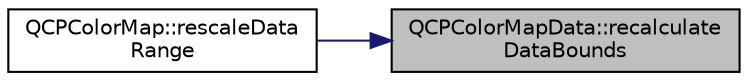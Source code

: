 digraph "QCPColorMapData::recalculateDataBounds"
{
 // LATEX_PDF_SIZE
  edge [fontname="Helvetica",fontsize="10",labelfontname="Helvetica",labelfontsize="10"];
  node [fontname="Helvetica",fontsize="10",shape=record];
  rankdir="RL";
  Node1 [label="QCPColorMapData::recalculate\lDataBounds",height=0.2,width=0.4,color="black", fillcolor="grey75", style="filled", fontcolor="black",tooltip=" "];
  Node1 -> Node2 [dir="back",color="midnightblue",fontsize="10",style="solid",fontname="Helvetica"];
  Node2 [label="QCPColorMap::rescaleData\lRange",height=0.2,width=0.4,color="black", fillcolor="white", style="filled",URL="$classQCPColorMap.html#a856608fa3dd1cc290bcd5f29a5575774",tooltip=" "];
}
